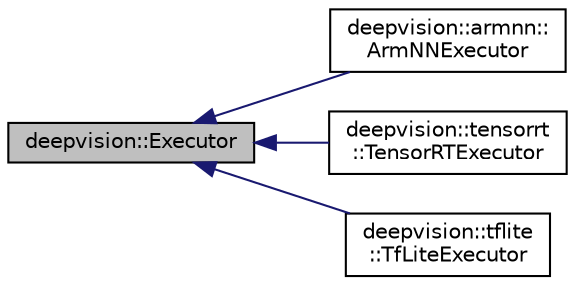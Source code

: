 digraph "deepvision::Executor"
{
  edge [fontname="Helvetica",fontsize="10",labelfontname="Helvetica",labelfontsize="10"];
  node [fontname="Helvetica",fontsize="10",shape=record];
  rankdir="LR";
  Node0 [label="deepvision::Executor",height=0.2,width=0.4,color="black", fillcolor="grey75", style="filled", fontcolor="black"];
  Node0 -> Node1 [dir="back",color="midnightblue",fontsize="10",style="solid",fontname="Helvetica"];
  Node1 [label="deepvision::armnn::\lArmNNExecutor",height=0.2,width=0.4,color="black", fillcolor="white", style="filled",URL="$d2/d25/classdeepvision_1_1armnn_1_1ArmNNExecutor.html"];
  Node0 -> Node2 [dir="back",color="midnightblue",fontsize="10",style="solid",fontname="Helvetica"];
  Node2 [label="deepvision::tensorrt\l::TensorRTExecutor",height=0.2,width=0.4,color="black", fillcolor="white", style="filled",URL="$d0/d3d/classdeepvision_1_1tensorrt_1_1TensorRTExecutor.html"];
  Node0 -> Node3 [dir="back",color="midnightblue",fontsize="10",style="solid",fontname="Helvetica"];
  Node3 [label="deepvision::tflite\l::TfLiteExecutor",height=0.2,width=0.4,color="black", fillcolor="white", style="filled",URL="$d0/d20/classdeepvision_1_1tflite_1_1TfLiteExecutor.html"];
}
